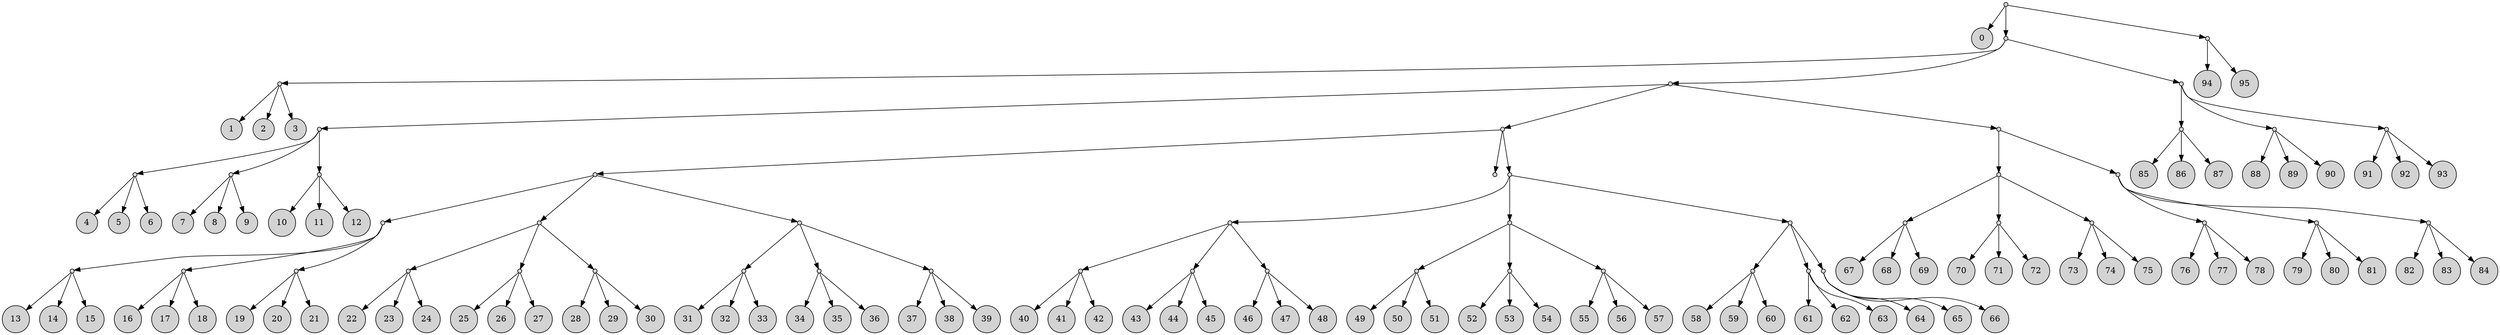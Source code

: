 
digraph {
rankdir=TB;
node [shape = circle; style = filled;];
1->2;
4->5;
4->6;
4->7;
3->4;
10->11;
10->12;
10->13;
9->10;
14->15;
14->16;
14->17;
9->14;
18->19;
18->20;
18->21;
9->18;
8->9;
25->26;
25->27;
25->28;
24->25;
29->30;
29->31;
29->32;
24->29;
33->34;
33->35;
33->36;
24->33;
23->24;
38->39;
38->40;
38->41;
37->38;
42->43;
42->44;
42->45;
37->42;
46->47;
46->48;
46->49;
37->46;
23->37;
51->52;
51->53;
51->54;
50->51;
55->56;
55->57;
55->58;
50->55;
59->60;
59->61;
59->62;
50->59;
23->50;
22->23;
22->63;
66->67;
66->68;
66->69;
65->66;
70->71;
70->72;
70->73;
65->70;
74->75;
74->76;
74->77;
65->74;
64->65;
79->80;
79->81;
79->82;
78->79;
83->84;
83->85;
83->86;
78->83;
87->88;
87->89;
87->90;
78->87;
64->78;
92->93;
92->94;
92->95;
91->92;
96->97;
96->98;
96->99;
91->96;
100->101;
100->102;
100->103;
91->100;
64->91;
22->64;
8->22;
106->107;
106->108;
106->109;
105->106;
110->111;
110->112;
110->113;
105->110;
114->115;
114->116;
114->117;
105->114;
104->105;
119->120;
119->121;
119->122;
118->119;
123->124;
123->125;
123->126;
118->123;
127->128;
127->129;
127->130;
118->127;
104->118;
8->104;
3->8;
132->133;
132->134;
132->135;
131->132;
136->137;
136->138;
136->139;
131->136;
140->141;
140->142;
140->143;
131->140;
3->131;
1->3;
144->145;
144->146;
1->144;
2 [label="0";]
5 [label="1";]
6 [label="2";]
7 [label="3";]
4 [label=""; height=0.1; width=0.1;]
11 [label="4";]
12 [label="5";]
13 [label="6";]
10 [label=""; height=0.1; width=0.1;]
15 [label="7";]
16 [label="8";]
17 [label="9";]
14 [label=""; height=0.1; width=0.1;]
19 [label="10";]
20 [label="11";]
21 [label="12";]
18 [label=""; height=0.1; width=0.1;]
9 [label=""; height=0.1; width=0.1;]
26 [label="13";]
27 [label="14";]
28 [label="15";]
25 [label=""; height=0.1; width=0.1;]
30 [label="16";]
31 [label="17";]
32 [label="18";]
29 [label=""; height=0.1; width=0.1;]
34 [label="19";]
35 [label="20";]
36 [label="21";]
33 [label=""; height=0.1; width=0.1;]
24 [label=""; height=0.1; width=0.1;]
39 [label="22";]
40 [label="23";]
41 [label="24";]
38 [label=""; height=0.1; width=0.1;]
43 [label="25";]
44 [label="26";]
45 [label="27";]
42 [label=""; height=0.1; width=0.1;]
47 [label="28";]
48 [label="29";]
49 [label="30";]
46 [label=""; height=0.1; width=0.1;]
37 [label=""; height=0.1; width=0.1;]
52 [label="31";]
53 [label="32";]
54 [label="33";]
51 [label=""; height=0.1; width=0.1;]
56 [label="34";]
57 [label="35";]
58 [label="36";]
55 [label=""; height=0.1; width=0.1;]
60 [label="37";]
61 [label="38";]
62 [label="39";]
59 [label=""; height=0.1; width=0.1;]
50 [label=""; height=0.1; width=0.1;]
23 [label=""; height=0.1; width=0.1;]
63 [label=""; height=0.1; width=0.1;]
67 [label="40";]
68 [label="41";]
69 [label="42";]
66 [label=""; height=0.1; width=0.1;]
71 [label="43";]
72 [label="44";]
73 [label="45";]
70 [label=""; height=0.1; width=0.1;]
75 [label="46";]
76 [label="47";]
77 [label="48";]
74 [label=""; height=0.1; width=0.1;]
65 [label=""; height=0.1; width=0.1;]
80 [label="49";]
81 [label="50";]
82 [label="51";]
79 [label=""; height=0.1; width=0.1;]
84 [label="52";]
85 [label="53";]
86 [label="54";]
83 [label=""; height=0.1; width=0.1;]
88 [label="55";]
89 [label="56";]
90 [label="57";]
87 [label=""; height=0.1; width=0.1;]
78 [label=""; height=0.1; width=0.1;]
93 [label="58";]
94 [label="59";]
95 [label="60";]
92 [label=""; height=0.1; width=0.1;]
97 [label="61";]
98 [label="62";]
99 [label="63";]
96 [label=""; height=0.1; width=0.1;]
101 [label="64";]
102 [label="65";]
103 [label="66";]
100 [label=""; height=0.1; width=0.1;]
91 [label=""; height=0.1; width=0.1;]
64 [label=""; height=0.1; width=0.1;]
22 [label=""; height=0.1; width=0.1;]
107 [label="67";]
108 [label="68";]
109 [label="69";]
106 [label=""; height=0.1; width=0.1;]
111 [label="70";]
112 [label="71";]
113 [label="72";]
110 [label=""; height=0.1; width=0.1;]
115 [label="73";]
116 [label="74";]
117 [label="75";]
114 [label=""; height=0.1; width=0.1;]
105 [label=""; height=0.1; width=0.1;]
120 [label="76";]
121 [label="77";]
122 [label="78";]
119 [label=""; height=0.1; width=0.1;]
124 [label="79";]
125 [label="80";]
126 [label="81";]
123 [label=""; height=0.1; width=0.1;]
128 [label="82";]
129 [label="83";]
130 [label="84";]
127 [label=""; height=0.1; width=0.1;]
118 [label=""; height=0.1; width=0.1;]
104 [label=""; height=0.1; width=0.1;]
8 [label=""; height=0.1; width=0.1;]
133 [label="85";]
134 [label="86";]
135 [label="87";]
132 [label=""; height=0.1; width=0.1;]
137 [label="88";]
138 [label="89";]
139 [label="90";]
136 [label=""; height=0.1; width=0.1;]
141 [label="91";]
142 [label="92";]
143 [label="93";]
140 [label=""; height=0.1; width=0.1;]
131 [label=""; height=0.1; width=0.1;]
3 [label=""; height=0.1; width=0.1;]
145 [label="94";]
146 [label="95";]
144 [label=""; height=0.1; width=0.1;]
1 [label=""; height=0.1; width=0.1;]
}

